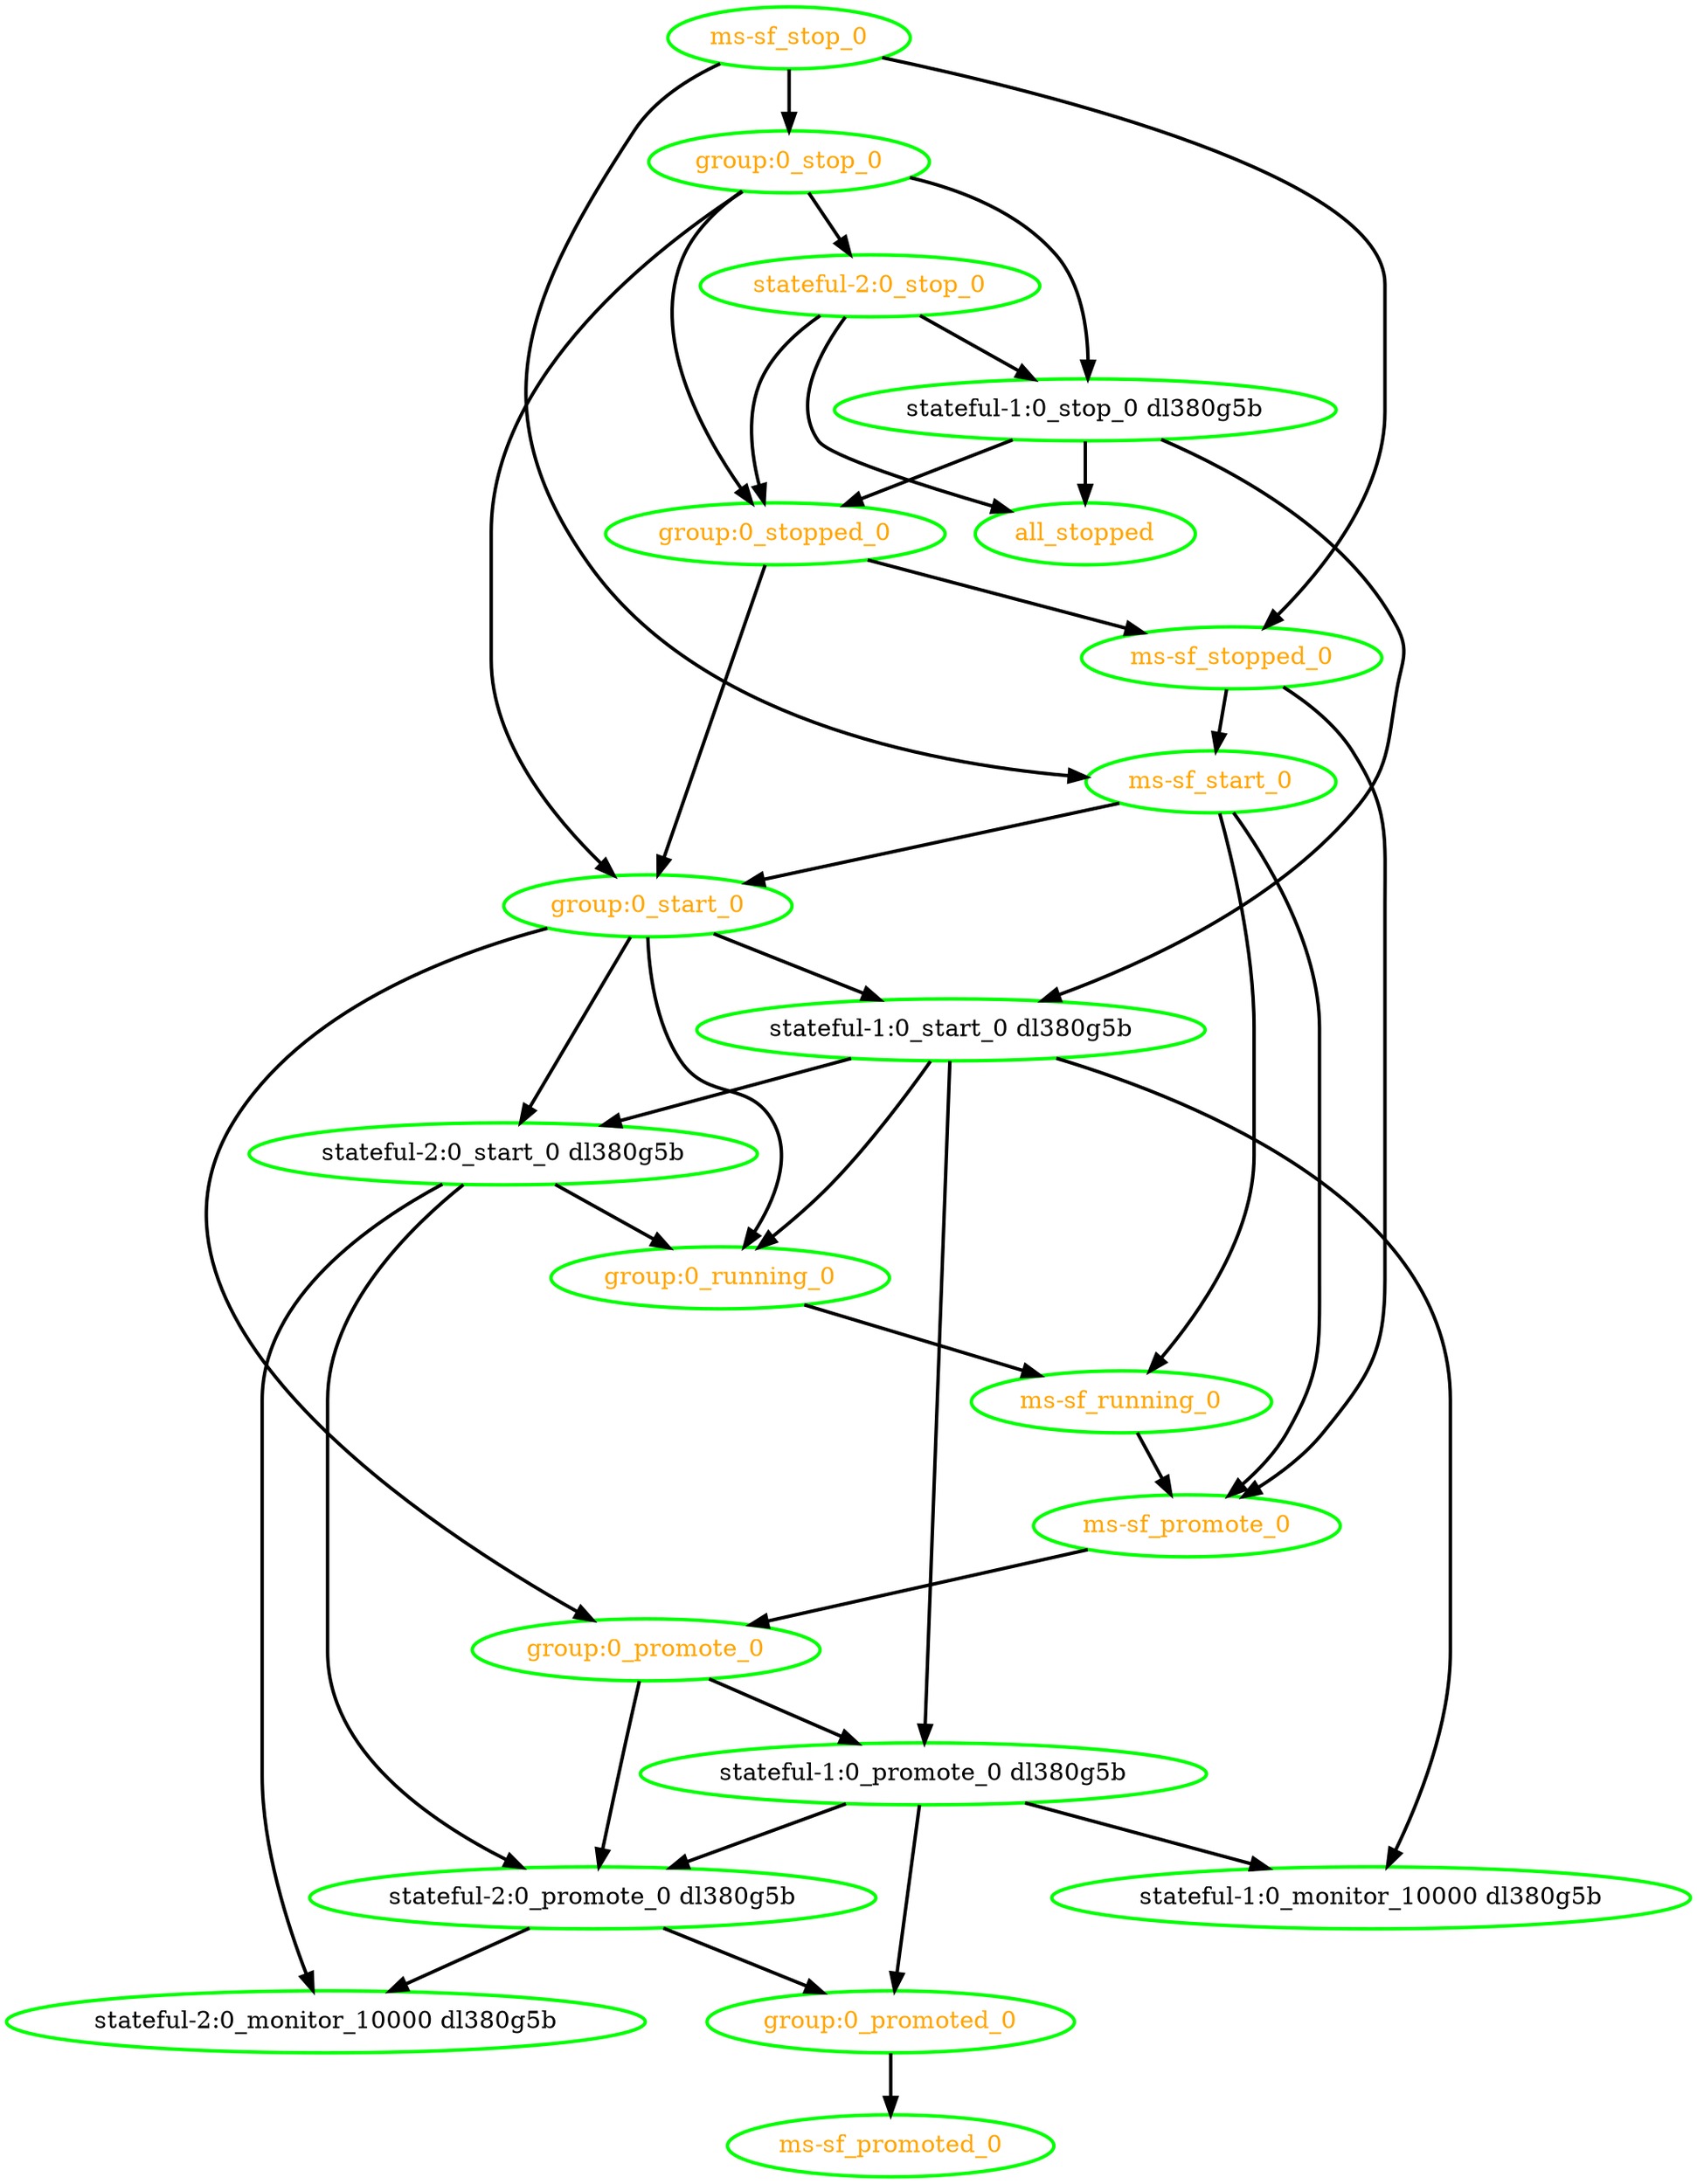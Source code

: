 digraph "g" {
"all_stopped" [ style=bold color="green" fontcolor="orange"  ]
"group:0_promote_0" -> "stateful-1:0_promote_0 dl380g5b" [ style = bold]
"group:0_promote_0" -> "stateful-2:0_promote_0 dl380g5b" [ style = bold]
"group:0_promote_0" [ style=bold color="green" fontcolor="orange"  ]
"group:0_promoted_0" -> "ms-sf_promoted_0" [ style = bold]
"group:0_promoted_0" [ style=bold color="green" fontcolor="orange"  ]
"group:0_running_0" -> "ms-sf_running_0" [ style = bold]
"group:0_running_0" [ style=bold color="green" fontcolor="orange"  ]
"group:0_start_0" -> "group:0_promote_0" [ style = bold]
"group:0_start_0" -> "group:0_running_0" [ style = bold]
"group:0_start_0" -> "stateful-1:0_start_0 dl380g5b" [ style = bold]
"group:0_start_0" -> "stateful-2:0_start_0 dl380g5b" [ style = bold]
"group:0_start_0" [ style=bold color="green" fontcolor="orange"  ]
"group:0_stop_0" -> "group:0_start_0" [ style = bold]
"group:0_stop_0" -> "group:0_stopped_0" [ style = bold]
"group:0_stop_0" -> "stateful-1:0_stop_0 dl380g5b" [ style = bold]
"group:0_stop_0" -> "stateful-2:0_stop_0" [ style = bold]
"group:0_stop_0" [ style=bold color="green" fontcolor="orange"  ]
"group:0_stopped_0" -> "group:0_start_0" [ style = bold]
"group:0_stopped_0" -> "ms-sf_stopped_0" [ style = bold]
"group:0_stopped_0" [ style=bold color="green" fontcolor="orange"  ]
"ms-sf_promote_0" -> "group:0_promote_0" [ style = bold]
"ms-sf_promote_0" [ style=bold color="green" fontcolor="orange"  ]
"ms-sf_promoted_0" [ style=bold color="green" fontcolor="orange"  ]
"ms-sf_running_0" -> "ms-sf_promote_0" [ style = bold]
"ms-sf_running_0" [ style=bold color="green" fontcolor="orange"  ]
"ms-sf_start_0" -> "group:0_start_0" [ style = bold]
"ms-sf_start_0" -> "ms-sf_promote_0" [ style = bold]
"ms-sf_start_0" -> "ms-sf_running_0" [ style = bold]
"ms-sf_start_0" [ style=bold color="green" fontcolor="orange"  ]
"ms-sf_stop_0" -> "group:0_stop_0" [ style = bold]
"ms-sf_stop_0" -> "ms-sf_start_0" [ style = bold]
"ms-sf_stop_0" -> "ms-sf_stopped_0" [ style = bold]
"ms-sf_stop_0" [ style=bold color="green" fontcolor="orange"  ]
"ms-sf_stopped_0" -> "ms-sf_promote_0" [ style = bold]
"ms-sf_stopped_0" -> "ms-sf_start_0" [ style = bold]
"ms-sf_stopped_0" [ style=bold color="green" fontcolor="orange"  ]
"stateful-1:0_monitor_10000 dl380g5b" [ style=bold color="green" fontcolor="black"  ]
"stateful-1:0_promote_0 dl380g5b" -> "group:0_promoted_0" [ style = bold]
"stateful-1:0_promote_0 dl380g5b" -> "stateful-1:0_monitor_10000 dl380g5b" [ style = bold]
"stateful-1:0_promote_0 dl380g5b" -> "stateful-2:0_promote_0 dl380g5b" [ style = bold]
"stateful-1:0_promote_0 dl380g5b" [ style=bold color="green" fontcolor="black"  ]
"stateful-1:0_start_0 dl380g5b" -> "group:0_running_0" [ style = bold]
"stateful-1:0_start_0 dl380g5b" -> "stateful-1:0_monitor_10000 dl380g5b" [ style = bold]
"stateful-1:0_start_0 dl380g5b" -> "stateful-1:0_promote_0 dl380g5b" [ style = bold]
"stateful-1:0_start_0 dl380g5b" -> "stateful-2:0_start_0 dl380g5b" [ style = bold]
"stateful-1:0_start_0 dl380g5b" [ style=bold color="green" fontcolor="black"  ]
"stateful-1:0_stop_0 dl380g5b" -> "all_stopped" [ style = bold]
"stateful-1:0_stop_0 dl380g5b" -> "group:0_stopped_0" [ style = bold]
"stateful-1:0_stop_0 dl380g5b" -> "stateful-1:0_start_0 dl380g5b" [ style = bold]
"stateful-1:0_stop_0 dl380g5b" [ style=bold color="green" fontcolor="black"  ]
"stateful-2:0_monitor_10000 dl380g5b" [ style=bold color="green" fontcolor="black"  ]
"stateful-2:0_promote_0 dl380g5b" -> "group:0_promoted_0" [ style = bold]
"stateful-2:0_promote_0 dl380g5b" -> "stateful-2:0_monitor_10000 dl380g5b" [ style = bold]
"stateful-2:0_promote_0 dl380g5b" [ style=bold color="green" fontcolor="black"  ]
"stateful-2:0_start_0 dl380g5b" -> "group:0_running_0" [ style = bold]
"stateful-2:0_start_0 dl380g5b" -> "stateful-2:0_monitor_10000 dl380g5b" [ style = bold]
"stateful-2:0_start_0 dl380g5b" -> "stateful-2:0_promote_0 dl380g5b" [ style = bold]
"stateful-2:0_start_0 dl380g5b" [ style=bold color="green" fontcolor="black"  ]
"stateful-2:0_stop_0" -> "all_stopped" [ style = bold]
"stateful-2:0_stop_0" -> "group:0_stopped_0" [ style = bold]
"stateful-2:0_stop_0" -> "stateful-1:0_stop_0 dl380g5b" [ style = bold]
"stateful-2:0_stop_0" [ style=bold color="green" fontcolor="orange"  ]
}
